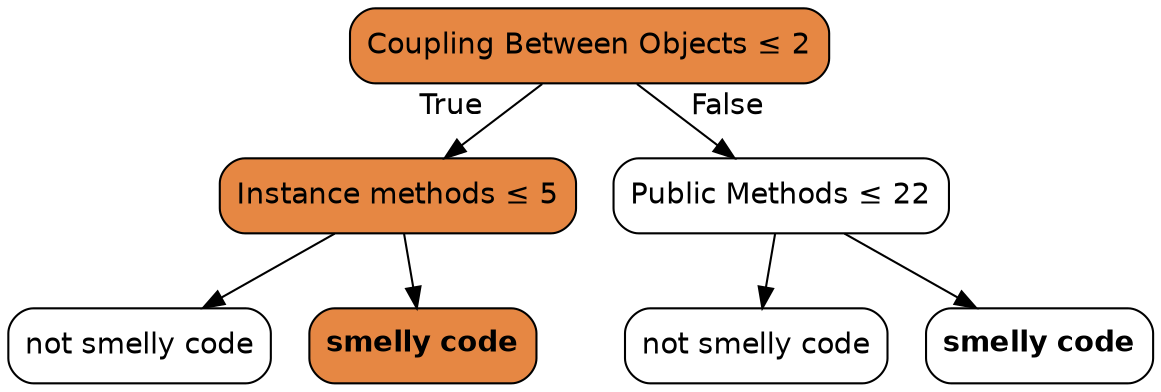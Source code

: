 digraph Tree {
node [color="black", fontname=helvetica, shape=box,  style="filled, rounded", fillcolor="#FFFFFF"];
edge [fontname=helvetica];
0 [label=<Coupling Between Objects &le; 2>, fillcolor="#e68743"];
1 [label=<Instance methods &le; 5>, fillcolor="#e68743"];
0 -> 1  [headlabel="True", labelangle=45, labeldistance="2.5"];
3 [label=<not smelly code>];
1 -> 3;
4 [label=<<b>smelly code</b>>, fillcolor="#e68743"];
1 -> 4;
2 [label=<Public Methods &le; 22>];
0 -> 2  [headlabel="False", labelangle="-45", labeldistance="2.5"];
5 [label=<not smelly code>];
2 -> 5;
6 [label=<<b>smelly code</b>>];
2 -> 6;
}
